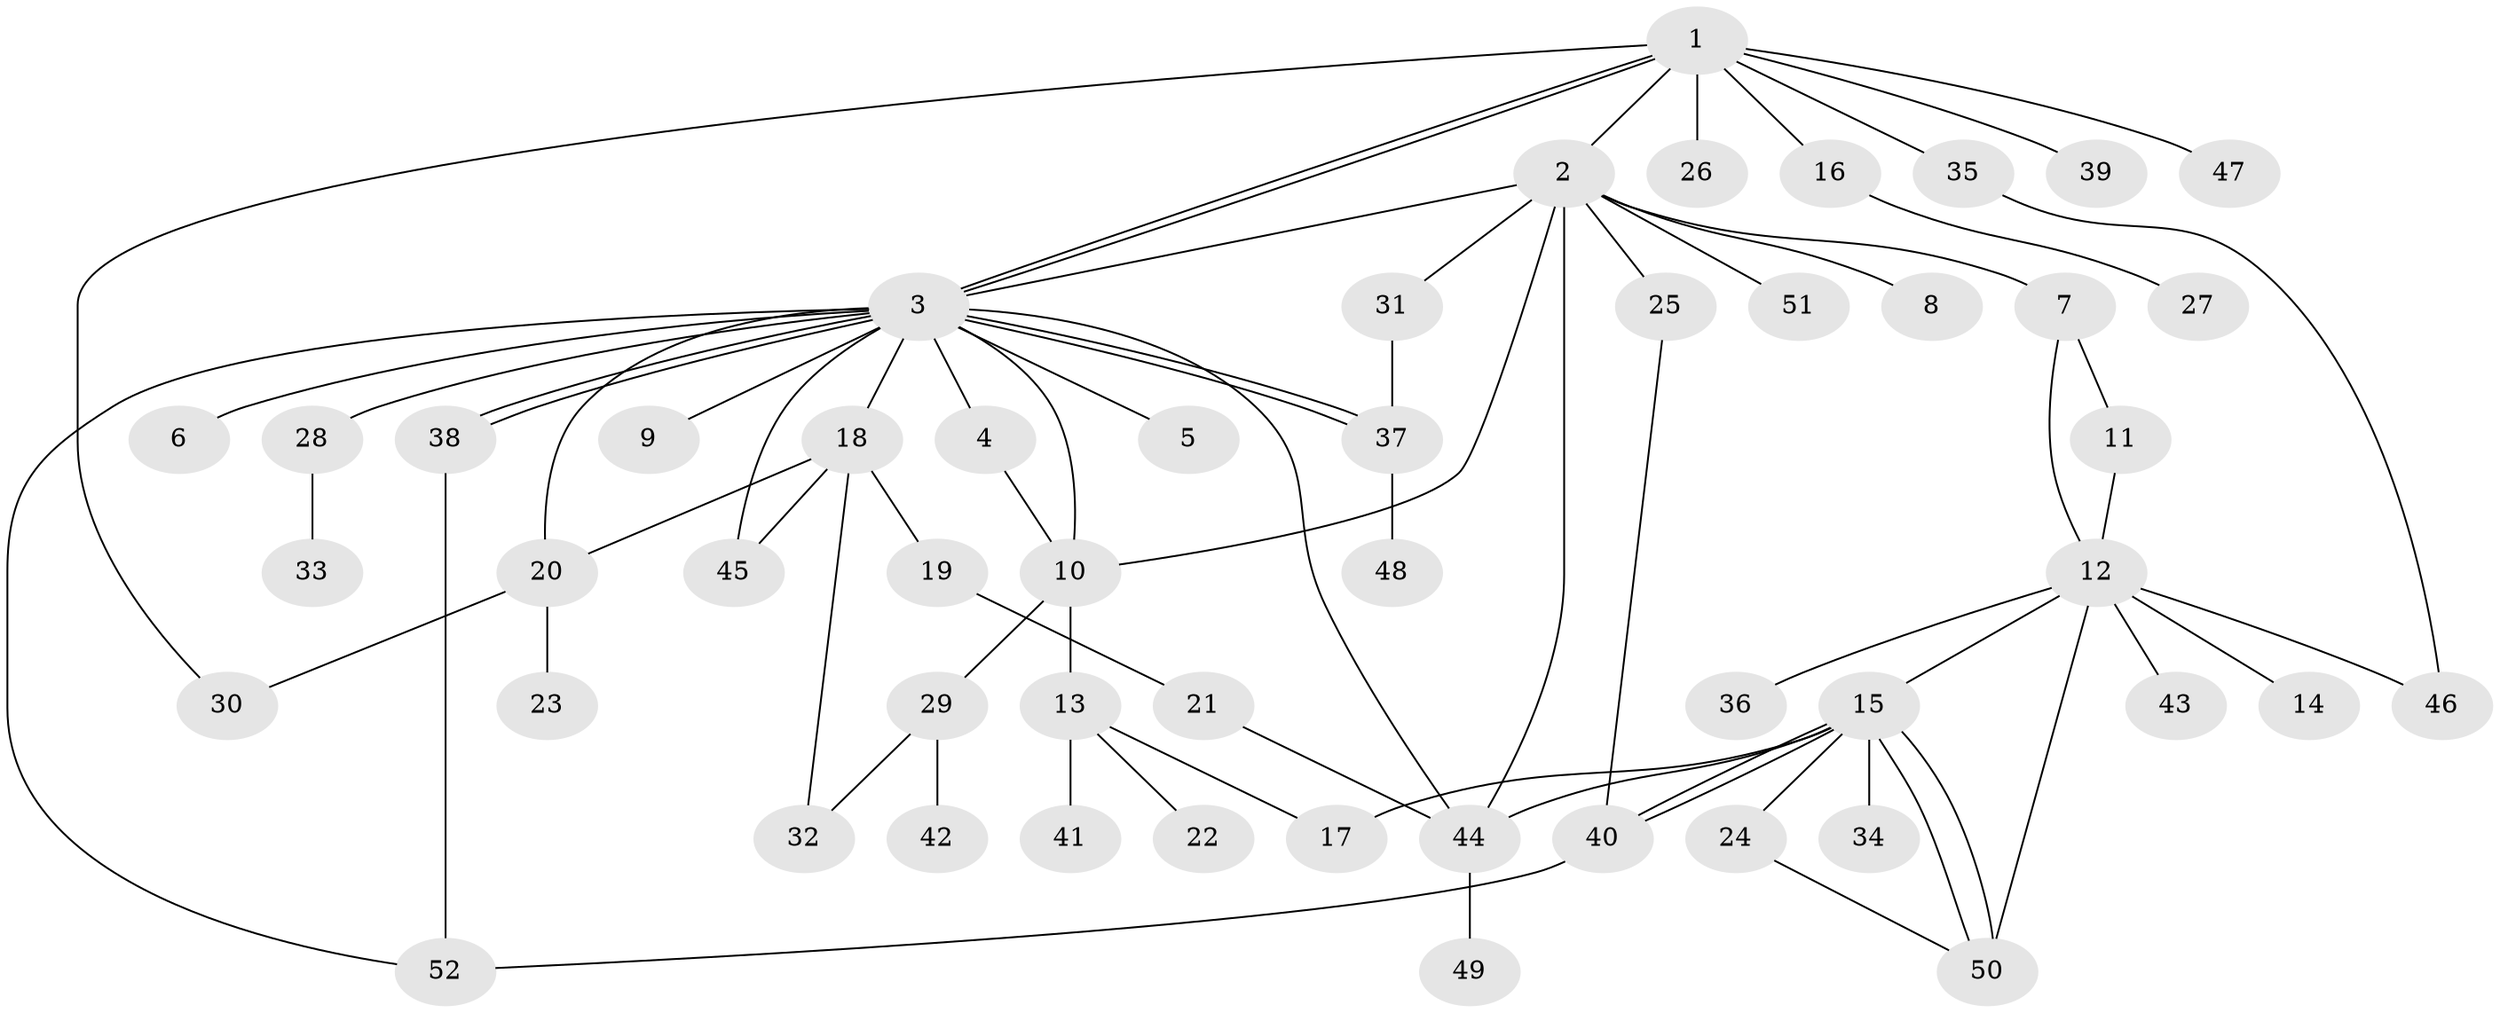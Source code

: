 // Generated by graph-tools (version 1.1) at 2025/35/03/09/25 02:35:43]
// undirected, 52 vertices, 75 edges
graph export_dot {
graph [start="1"]
  node [color=gray90,style=filled];
  1;
  2;
  3;
  4;
  5;
  6;
  7;
  8;
  9;
  10;
  11;
  12;
  13;
  14;
  15;
  16;
  17;
  18;
  19;
  20;
  21;
  22;
  23;
  24;
  25;
  26;
  27;
  28;
  29;
  30;
  31;
  32;
  33;
  34;
  35;
  36;
  37;
  38;
  39;
  40;
  41;
  42;
  43;
  44;
  45;
  46;
  47;
  48;
  49;
  50;
  51;
  52;
  1 -- 2;
  1 -- 3;
  1 -- 3;
  1 -- 16;
  1 -- 26;
  1 -- 30;
  1 -- 35;
  1 -- 39;
  1 -- 47;
  2 -- 3;
  2 -- 7;
  2 -- 8;
  2 -- 10;
  2 -- 25;
  2 -- 31;
  2 -- 44;
  2 -- 51;
  3 -- 4;
  3 -- 5;
  3 -- 6;
  3 -- 9;
  3 -- 10;
  3 -- 18;
  3 -- 20;
  3 -- 28;
  3 -- 37;
  3 -- 37;
  3 -- 38;
  3 -- 38;
  3 -- 44;
  3 -- 45;
  3 -- 52;
  4 -- 10;
  7 -- 11;
  7 -- 12;
  10 -- 13;
  10 -- 29;
  11 -- 12;
  12 -- 14;
  12 -- 15;
  12 -- 36;
  12 -- 43;
  12 -- 46;
  12 -- 50;
  13 -- 17;
  13 -- 22;
  13 -- 41;
  15 -- 17;
  15 -- 24;
  15 -- 34;
  15 -- 40;
  15 -- 40;
  15 -- 44;
  15 -- 50;
  15 -- 50;
  16 -- 27;
  18 -- 19;
  18 -- 20;
  18 -- 32;
  18 -- 45;
  19 -- 21;
  20 -- 23;
  20 -- 30;
  21 -- 44;
  24 -- 50;
  25 -- 40;
  28 -- 33;
  29 -- 32;
  29 -- 42;
  31 -- 37;
  35 -- 46;
  37 -- 48;
  38 -- 52;
  40 -- 52;
  44 -- 49;
}
